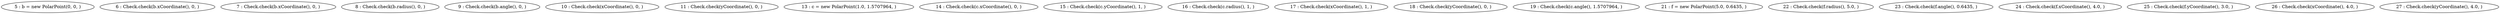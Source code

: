 digraph G {
"5 : b = new PolarPoint(0, 0, )"
"6 : Check.check(b.xCoordinate(), 0, )"
"7 : Check.check(b.xCoordinate(), 0, )"
"8 : Check.check(b.radius(), 0, )"
"9 : Check.check(b.angle(), 0, )"
"10 : Check.check(xCoordinate(), 0, )"
"11 : Check.check(yCoordinate(), 0, )"
"13 : c = new PolarPoint(1.0, 1.5707964, )"
"14 : Check.check(c.xCoordinate(), 0, )"
"15 : Check.check(c.yCoordinate(), 1, )"
"16 : Check.check(c.radius(), 1, )"
"17 : Check.check(xCoordinate(), 1, )"
"18 : Check.check(yCoordinate(), 0, )"
"19 : Check.check(c.angle(), 1.5707964, )"
"21 : f = new PolarPoint(5.0, 0.6435, )"
"22 : Check.check(f.radius(), 5.0, )"
"23 : Check.check(f.angle(), 0.6435, )"
"24 : Check.check(f.xCoordinate(), 4.0, )"
"25 : Check.check(f.yCoordinate(), 3.0, )"
"26 : Check.check(xCoordinate(), 4.0, )"
"27 : Check.check(yCoordinate(), 4.0, )"
}